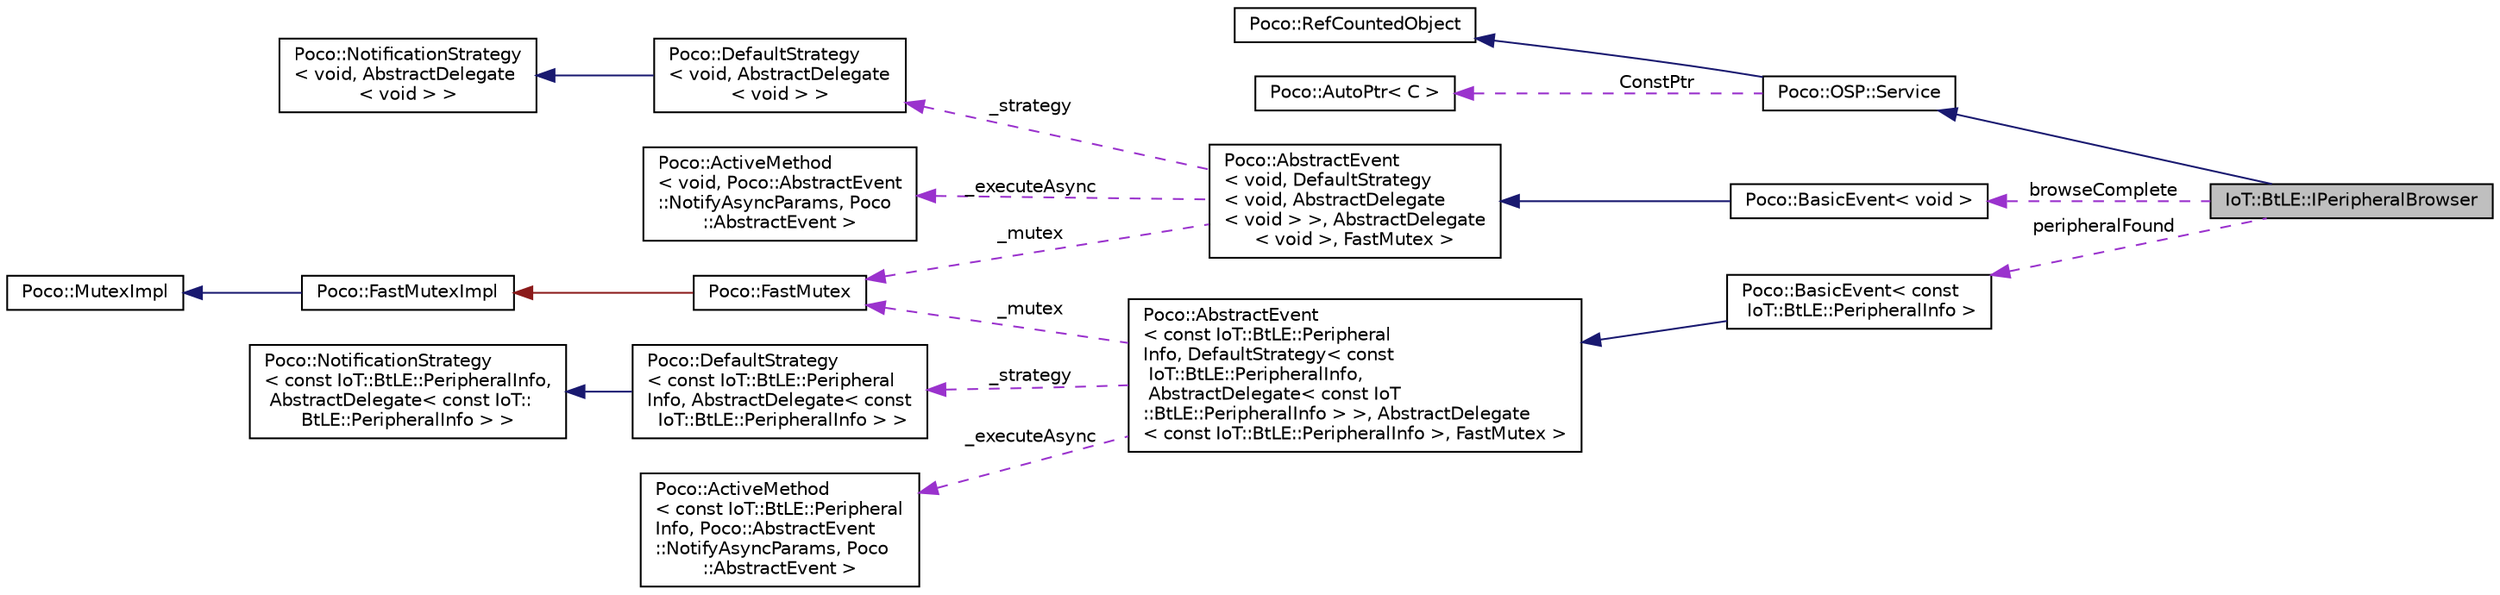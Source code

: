 digraph "IoT::BtLE::IPeripheralBrowser"
{
 // LATEX_PDF_SIZE
  edge [fontname="Helvetica",fontsize="10",labelfontname="Helvetica",labelfontsize="10"];
  node [fontname="Helvetica",fontsize="10",shape=record];
  rankdir="LR";
  Node1 [label="IoT::BtLE::IPeripheralBrowser",height=0.2,width=0.4,color="black", fillcolor="grey75", style="filled", fontcolor="black",tooltip="This class provides browsing for available Bluetooth LE devices."];
  Node2 -> Node1 [dir="back",color="midnightblue",fontsize="10",style="solid"];
  Node2 [label="Poco::OSP::Service",height=0.2,width=0.4,color="black", fillcolor="white", style="filled",URL="$classPoco_1_1OSP_1_1Service.html",tooltip=" "];
  Node3 -> Node2 [dir="back",color="midnightblue",fontsize="10",style="solid"];
  Node3 [label="Poco::RefCountedObject",height=0.2,width=0.4,color="black", fillcolor="white", style="filled",URL="$classPoco_1_1RefCountedObject.html",tooltip=" "];
  Node4 -> Node2 [dir="back",color="darkorchid3",fontsize="10",style="dashed",label=" ConstPtr" ];
  Node4 [label="Poco::AutoPtr\< C \>",height=0.2,width=0.4,color="black", fillcolor="white", style="filled",URL="$classPoco_1_1AutoPtr.html",tooltip=" "];
  Node5 -> Node1 [dir="back",color="darkorchid3",fontsize="10",style="dashed",label=" browseComplete" ];
  Node5 [label="Poco::BasicEvent\< void \>",height=0.2,width=0.4,color="black", fillcolor="white", style="filled",URL="$classPoco_1_1BasicEvent.html",tooltip=" "];
  Node6 -> Node5 [dir="back",color="midnightblue",fontsize="10",style="solid"];
  Node6 [label="Poco::AbstractEvent\l\< void, DefaultStrategy\l\< void, AbstractDelegate\l\< void \> \>, AbstractDelegate\l\< void \>, FastMutex \>",height=0.2,width=0.4,color="black", fillcolor="white", style="filled",URL="$classPoco_1_1AbstractEvent.html",tooltip=" "];
  Node7 -> Node6 [dir="back",color="darkorchid3",fontsize="10",style="dashed",label=" _strategy" ];
  Node7 [label="Poco::DefaultStrategy\l\< void, AbstractDelegate\l\< void \> \>",height=0.2,width=0.4,color="black", fillcolor="white", style="filled",URL="$classPoco_1_1DefaultStrategy.html",tooltip=" "];
  Node8 -> Node7 [dir="back",color="midnightblue",fontsize="10",style="solid"];
  Node8 [label="Poco::NotificationStrategy\l\< void, AbstractDelegate\l\< void \> \>",height=0.2,width=0.4,color="black", fillcolor="white", style="filled",URL="$classPoco_1_1NotificationStrategy.html",tooltip=" "];
  Node9 -> Node6 [dir="back",color="darkorchid3",fontsize="10",style="dashed",label=" _executeAsync" ];
  Node9 [label="Poco::ActiveMethod\l\< void, Poco::AbstractEvent\l::NotifyAsyncParams, Poco\l::AbstractEvent \>",height=0.2,width=0.4,color="black", fillcolor="white", style="filled",URL="$classPoco_1_1ActiveMethod.html",tooltip=" "];
  Node10 -> Node6 [dir="back",color="darkorchid3",fontsize="10",style="dashed",label=" _mutex" ];
  Node10 [label="Poco::FastMutex",height=0.2,width=0.4,color="black", fillcolor="white", style="filled",URL="$classPoco_1_1FastMutex.html",tooltip=" "];
  Node11 -> Node10 [dir="back",color="firebrick4",fontsize="10",style="solid"];
  Node11 [label="Poco::FastMutexImpl",height=0.2,width=0.4,color="black", fillcolor="white", style="filled",URL="$classPoco_1_1FastMutexImpl.html",tooltip=" "];
  Node12 -> Node11 [dir="back",color="midnightblue",fontsize="10",style="solid"];
  Node12 [label="Poco::MutexImpl",height=0.2,width=0.4,color="black", fillcolor="white", style="filled",URL="$classPoco_1_1MutexImpl.html",tooltip=" "];
  Node13 -> Node1 [dir="back",color="darkorchid3",fontsize="10",style="dashed",label=" peripheralFound" ];
  Node13 [label="Poco::BasicEvent\< const\l IoT::BtLE::PeripheralInfo \>",height=0.2,width=0.4,color="black", fillcolor="white", style="filled",URL="$classPoco_1_1BasicEvent.html",tooltip=" "];
  Node14 -> Node13 [dir="back",color="midnightblue",fontsize="10",style="solid"];
  Node14 [label="Poco::AbstractEvent\l\< const IoT::BtLE::Peripheral\lInfo, DefaultStrategy\< const\l IoT::BtLE::PeripheralInfo,\l AbstractDelegate\< const IoT\l::BtLE::PeripheralInfo \> \>, AbstractDelegate\l\< const IoT::BtLE::PeripheralInfo \>, FastMutex \>",height=0.2,width=0.4,color="black", fillcolor="white", style="filled",URL="$classPoco_1_1AbstractEvent.html",tooltip=" "];
  Node15 -> Node14 [dir="back",color="darkorchid3",fontsize="10",style="dashed",label=" _executeAsync" ];
  Node15 [label="Poco::ActiveMethod\l\< const IoT::BtLE::Peripheral\lInfo, Poco::AbstractEvent\l::NotifyAsyncParams, Poco\l::AbstractEvent \>",height=0.2,width=0.4,color="black", fillcolor="white", style="filled",URL="$classPoco_1_1ActiveMethod.html",tooltip=" "];
  Node16 -> Node14 [dir="back",color="darkorchid3",fontsize="10",style="dashed",label=" _strategy" ];
  Node16 [label="Poco::DefaultStrategy\l\< const IoT::BtLE::Peripheral\lInfo, AbstractDelegate\< const\l IoT::BtLE::PeripheralInfo \> \>",height=0.2,width=0.4,color="black", fillcolor="white", style="filled",URL="$classPoco_1_1DefaultStrategy.html",tooltip=" "];
  Node17 -> Node16 [dir="back",color="midnightblue",fontsize="10",style="solid"];
  Node17 [label="Poco::NotificationStrategy\l\< const IoT::BtLE::PeripheralInfo,\l AbstractDelegate\< const IoT::\lBtLE::PeripheralInfo \> \>",height=0.2,width=0.4,color="black", fillcolor="white", style="filled",URL="$classPoco_1_1NotificationStrategy.html",tooltip=" "];
  Node10 -> Node14 [dir="back",color="darkorchid3",fontsize="10",style="dashed",label=" _mutex" ];
}
